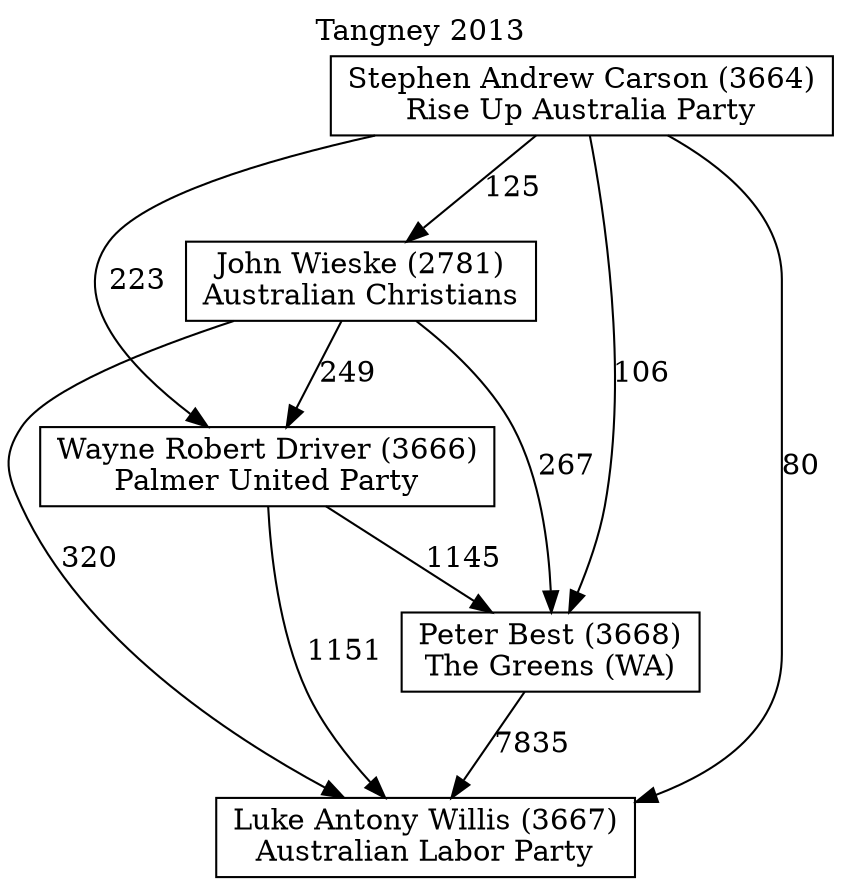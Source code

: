 // House preference flow
digraph "Luke Antony Willis (3667)_Tangney_2013" {
	graph [label="Tangney 2013" labelloc=t mclimit=10]
	node [shape=box]
	"Luke Antony Willis (3667)" [label="Luke Antony Willis (3667)
Australian Labor Party"]
	"Peter Best (3668)" [label="Peter Best (3668)
The Greens (WA)"]
	"Wayne Robert Driver (3666)" [label="Wayne Robert Driver (3666)
Palmer United Party"]
	"John Wieske (2781)" [label="John Wieske (2781)
Australian Christians"]
	"Stephen Andrew Carson (3664)" [label="Stephen Andrew Carson (3664)
Rise Up Australia Party"]
	"Peter Best (3668)" -> "Luke Antony Willis (3667)" [label=7835]
	"Wayne Robert Driver (3666)" -> "Peter Best (3668)" [label=1145]
	"John Wieske (2781)" -> "Wayne Robert Driver (3666)" [label=249]
	"Stephen Andrew Carson (3664)" -> "John Wieske (2781)" [label=125]
	"Wayne Robert Driver (3666)" -> "Luke Antony Willis (3667)" [label=1151]
	"John Wieske (2781)" -> "Luke Antony Willis (3667)" [label=320]
	"Stephen Andrew Carson (3664)" -> "Luke Antony Willis (3667)" [label=80]
	"Stephen Andrew Carson (3664)" -> "Wayne Robert Driver (3666)" [label=223]
	"John Wieske (2781)" -> "Peter Best (3668)" [label=267]
	"Stephen Andrew Carson (3664)" -> "Peter Best (3668)" [label=106]
}

